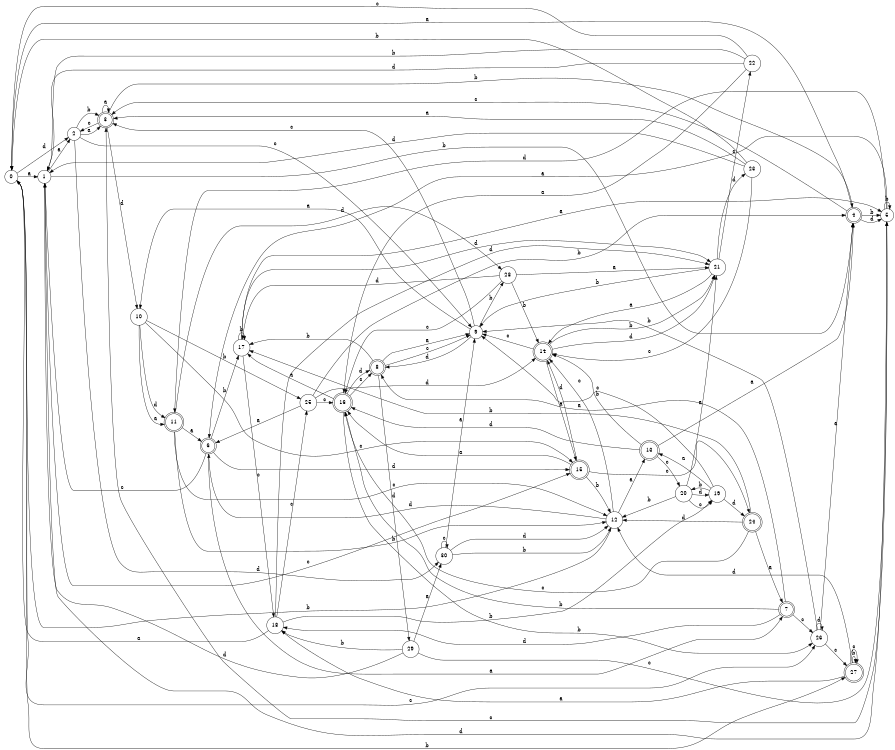 digraph n25_3 {
__start0 [label="" shape="none"];

rankdir=LR;
size="8,5";

s0 [style="filled", color="black", fillcolor="white" shape="circle", label="0"];
s1 [style="filled", color="black", fillcolor="white" shape="circle", label="1"];
s2 [style="filled", color="black", fillcolor="white" shape="circle", label="2"];
s3 [style="rounded,filled", color="black", fillcolor="white" shape="doublecircle", label="3"];
s4 [style="rounded,filled", color="black", fillcolor="white" shape="doublecircle", label="4"];
s5 [style="filled", color="black", fillcolor="white" shape="circle", label="5"];
s6 [style="rounded,filled", color="black", fillcolor="white" shape="doublecircle", label="6"];
s7 [style="rounded,filled", color="black", fillcolor="white" shape="doublecircle", label="7"];
s8 [style="rounded,filled", color="black", fillcolor="white" shape="doublecircle", label="8"];
s9 [style="filled", color="black", fillcolor="white" shape="circle", label="9"];
s10 [style="filled", color="black", fillcolor="white" shape="circle", label="10"];
s11 [style="rounded,filled", color="black", fillcolor="white" shape="doublecircle", label="11"];
s12 [style="filled", color="black", fillcolor="white" shape="circle", label="12"];
s13 [style="rounded,filled", color="black", fillcolor="white" shape="doublecircle", label="13"];
s14 [style="rounded,filled", color="black", fillcolor="white" shape="doublecircle", label="14"];
s15 [style="rounded,filled", color="black", fillcolor="white" shape="doublecircle", label="15"];
s16 [style="rounded,filled", color="black", fillcolor="white" shape="doublecircle", label="16"];
s17 [style="filled", color="black", fillcolor="white" shape="circle", label="17"];
s18 [style="filled", color="black", fillcolor="white" shape="circle", label="18"];
s19 [style="filled", color="black", fillcolor="white" shape="circle", label="19"];
s20 [style="filled", color="black", fillcolor="white" shape="circle", label="20"];
s21 [style="filled", color="black", fillcolor="white" shape="circle", label="21"];
s22 [style="filled", color="black", fillcolor="white" shape="circle", label="22"];
s23 [style="filled", color="black", fillcolor="white" shape="circle", label="23"];
s24 [style="rounded,filled", color="black", fillcolor="white" shape="doublecircle", label="24"];
s25 [style="filled", color="black", fillcolor="white" shape="circle", label="25"];
s26 [style="filled", color="black", fillcolor="white" shape="circle", label="26"];
s27 [style="rounded,filled", color="black", fillcolor="white" shape="doublecircle", label="27"];
s28 [style="filled", color="black", fillcolor="white" shape="circle", label="28"];
s29 [style="filled", color="black", fillcolor="white" shape="circle", label="29"];
s30 [style="filled", color="black", fillcolor="white" shape="circle", label="30"];
s0 -> s1 [label="a"];
s0 -> s27 [label="b"];
s0 -> s26 [label="c"];
s0 -> s2 [label="d"];
s1 -> s2 [label="a"];
s1 -> s4 [label="b"];
s1 -> s15 [label="c"];
s1 -> s5 [label="d"];
s2 -> s3 [label="a"];
s2 -> s3 [label="b"];
s2 -> s9 [label="c"];
s2 -> s30 [label="d"];
s3 -> s3 [label="a"];
s3 -> s4 [label="b"];
s3 -> s2 [label="c"];
s3 -> s10 [label="d"];
s4 -> s0 [label="a"];
s4 -> s5 [label="b"];
s4 -> s3 [label="c"];
s4 -> s5 [label="d"];
s5 -> s6 [label="a"];
s5 -> s5 [label="b"];
s5 -> s3 [label="c"];
s5 -> s11 [label="d"];
s6 -> s7 [label="a"];
s6 -> s17 [label="b"];
s6 -> s1 [label="c"];
s6 -> s15 [label="d"];
s7 -> s8 [label="a"];
s7 -> s16 [label="b"];
s7 -> s26 [label="c"];
s7 -> s18 [label="d"];
s8 -> s9 [label="a"];
s8 -> s17 [label="b"];
s8 -> s9 [label="c"];
s8 -> s29 [label="d"];
s9 -> s10 [label="a"];
s9 -> s28 [label="b"];
s9 -> s3 [label="c"];
s9 -> s8 [label="d"];
s10 -> s11 [label="a"];
s10 -> s25 [label="b"];
s10 -> s15 [label="c"];
s10 -> s11 [label="d"];
s11 -> s6 [label="a"];
s11 -> s12 [label="b"];
s11 -> s12 [label="c"];
s11 -> s28 [label="d"];
s12 -> s13 [label="a"];
s12 -> s0 [label="b"];
s12 -> s14 [label="c"];
s12 -> s6 [label="d"];
s13 -> s4 [label="a"];
s13 -> s14 [label="b"];
s13 -> s20 [label="c"];
s13 -> s16 [label="d"];
s14 -> s15 [label="a"];
s14 -> s21 [label="b"];
s14 -> s9 [label="c"];
s14 -> s21 [label="d"];
s15 -> s16 [label="a"];
s15 -> s12 [label="b"];
s15 -> s24 [label="c"];
s15 -> s14 [label="d"];
s16 -> s17 [label="a"];
s16 -> s26 [label="b"];
s16 -> s8 [label="c"];
s16 -> s8 [label="d"];
s17 -> s5 [label="a"];
s17 -> s17 [label="b"];
s17 -> s18 [label="c"];
s17 -> s21 [label="d"];
s18 -> s0 [label="a"];
s18 -> s19 [label="b"];
s18 -> s25 [label="c"];
s18 -> s21 [label="d"];
s19 -> s13 [label="a"];
s19 -> s20 [label="b"];
s19 -> s9 [label="c"];
s19 -> s24 [label="d"];
s20 -> s21 [label="a"];
s20 -> s12 [label="b"];
s20 -> s19 [label="c"];
s20 -> s19 [label="d"];
s21 -> s14 [label="a"];
s21 -> s9 [label="b"];
s21 -> s22 [label="c"];
s21 -> s23 [label="d"];
s22 -> s16 [label="a"];
s22 -> s1 [label="b"];
s22 -> s0 [label="c"];
s22 -> s1 [label="d"];
s23 -> s3 [label="a"];
s23 -> s0 [label="b"];
s23 -> s14 [label="c"];
s23 -> s1 [label="d"];
s24 -> s7 [label="a"];
s24 -> s17 [label="b"];
s24 -> s16 [label="c"];
s24 -> s12 [label="d"];
s25 -> s6 [label="a"];
s25 -> s4 [label="b"];
s25 -> s16 [label="c"];
s25 -> s14 [label="d"];
s26 -> s4 [label="a"];
s26 -> s9 [label="b"];
s26 -> s27 [label="c"];
s26 -> s26 [label="d"];
s27 -> s18 [label="a"];
s27 -> s27 [label="b"];
s27 -> s27 [label="c"];
s27 -> s12 [label="d"];
s28 -> s21 [label="a"];
s28 -> s14 [label="b"];
s28 -> s16 [label="c"];
s28 -> s17 [label="d"];
s29 -> s30 [label="a"];
s29 -> s18 [label="b"];
s29 -> s5 [label="c"];
s29 -> s1 [label="d"];
s30 -> s9 [label="a"];
s30 -> s12 [label="b"];
s30 -> s30 [label="c"];
s30 -> s12 [label="d"];

}